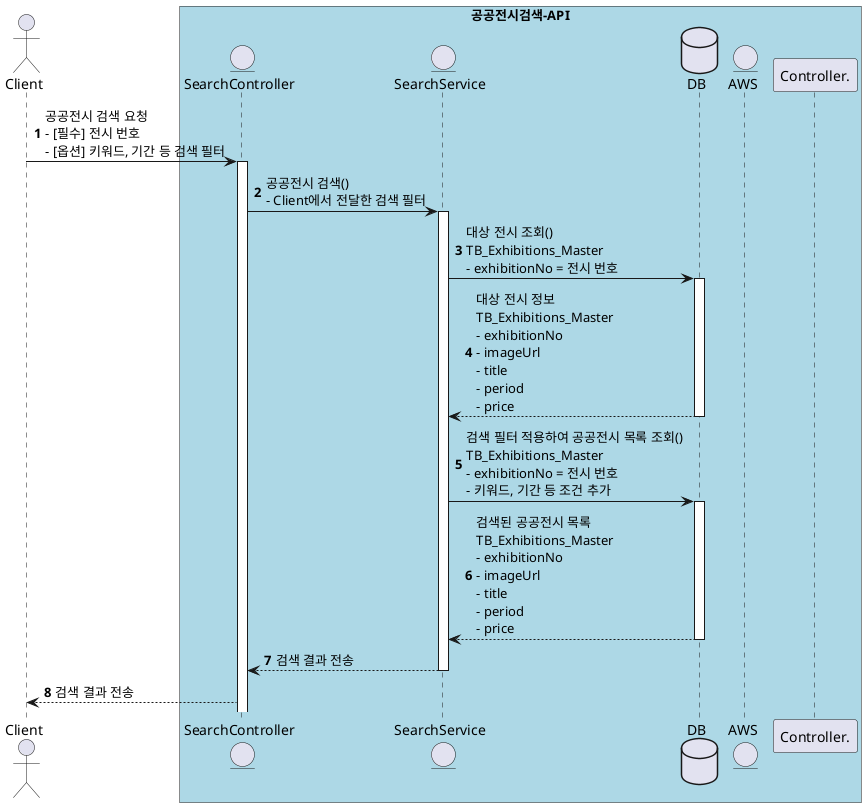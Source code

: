 @startuml 공공전시 검색
autonumber

actor Client
box "공공전시검색-API" #LightBlue

entity "SearchController" as Controller
entity "SearchService" as Service

database DB
entity AWS
Client -> Controller: 공공전시 검색 요청\n- [필수] 전시 번호\n- [옵션] 키워드, 기간 등 검색 필터
activate Controller
    Controller -> Service : 공공전시 검색()\n- Client에서 전달한 검색 필터
    activate Service
        Service -> DB : 대상 전시 조회()\nTB_Exhibitions_Master\n- exhibitionNo = 전시 번호
        activate DB
        Service <-- DB : 대상 전시 정보\nTB_Exhibitions_Master\n- exhibitionNo\n- imageUrl\n- title\n- period\n- price
        deactivate DB
        Service -> DB : 검색 필터 적용하여 공공전시 목록 조회()\nTB_Exhibitions_Master\n- exhibitionNo = 전시 번호\n- 키워드, 기간 등 조건 추가
        activate DB
        Service <-- DB : 검색된 공공전시 목록\nTB_Exhibitions_Master\n- exhibitionNo\n- imageUrl\n- title\n- period\n- price
        deactivate DB
    Controller <-- Service : 검색 결과 전송
    deactivate Service
Client <-- Controller : 검색 결과 전송
deactivate Controller.
@enduml
